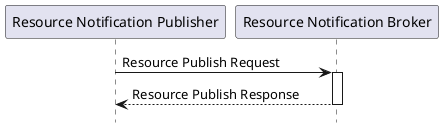 @startuml
hide footbox

participant "Resource Notification Publisher" as  Publisher
participant "Resource Notification Broker" as  Broker



Publisher -> Broker : Resource Publish Request 
activate Broker
Broker --> Publisher : Resource Publish Response 
deactivate Broker

@enduml